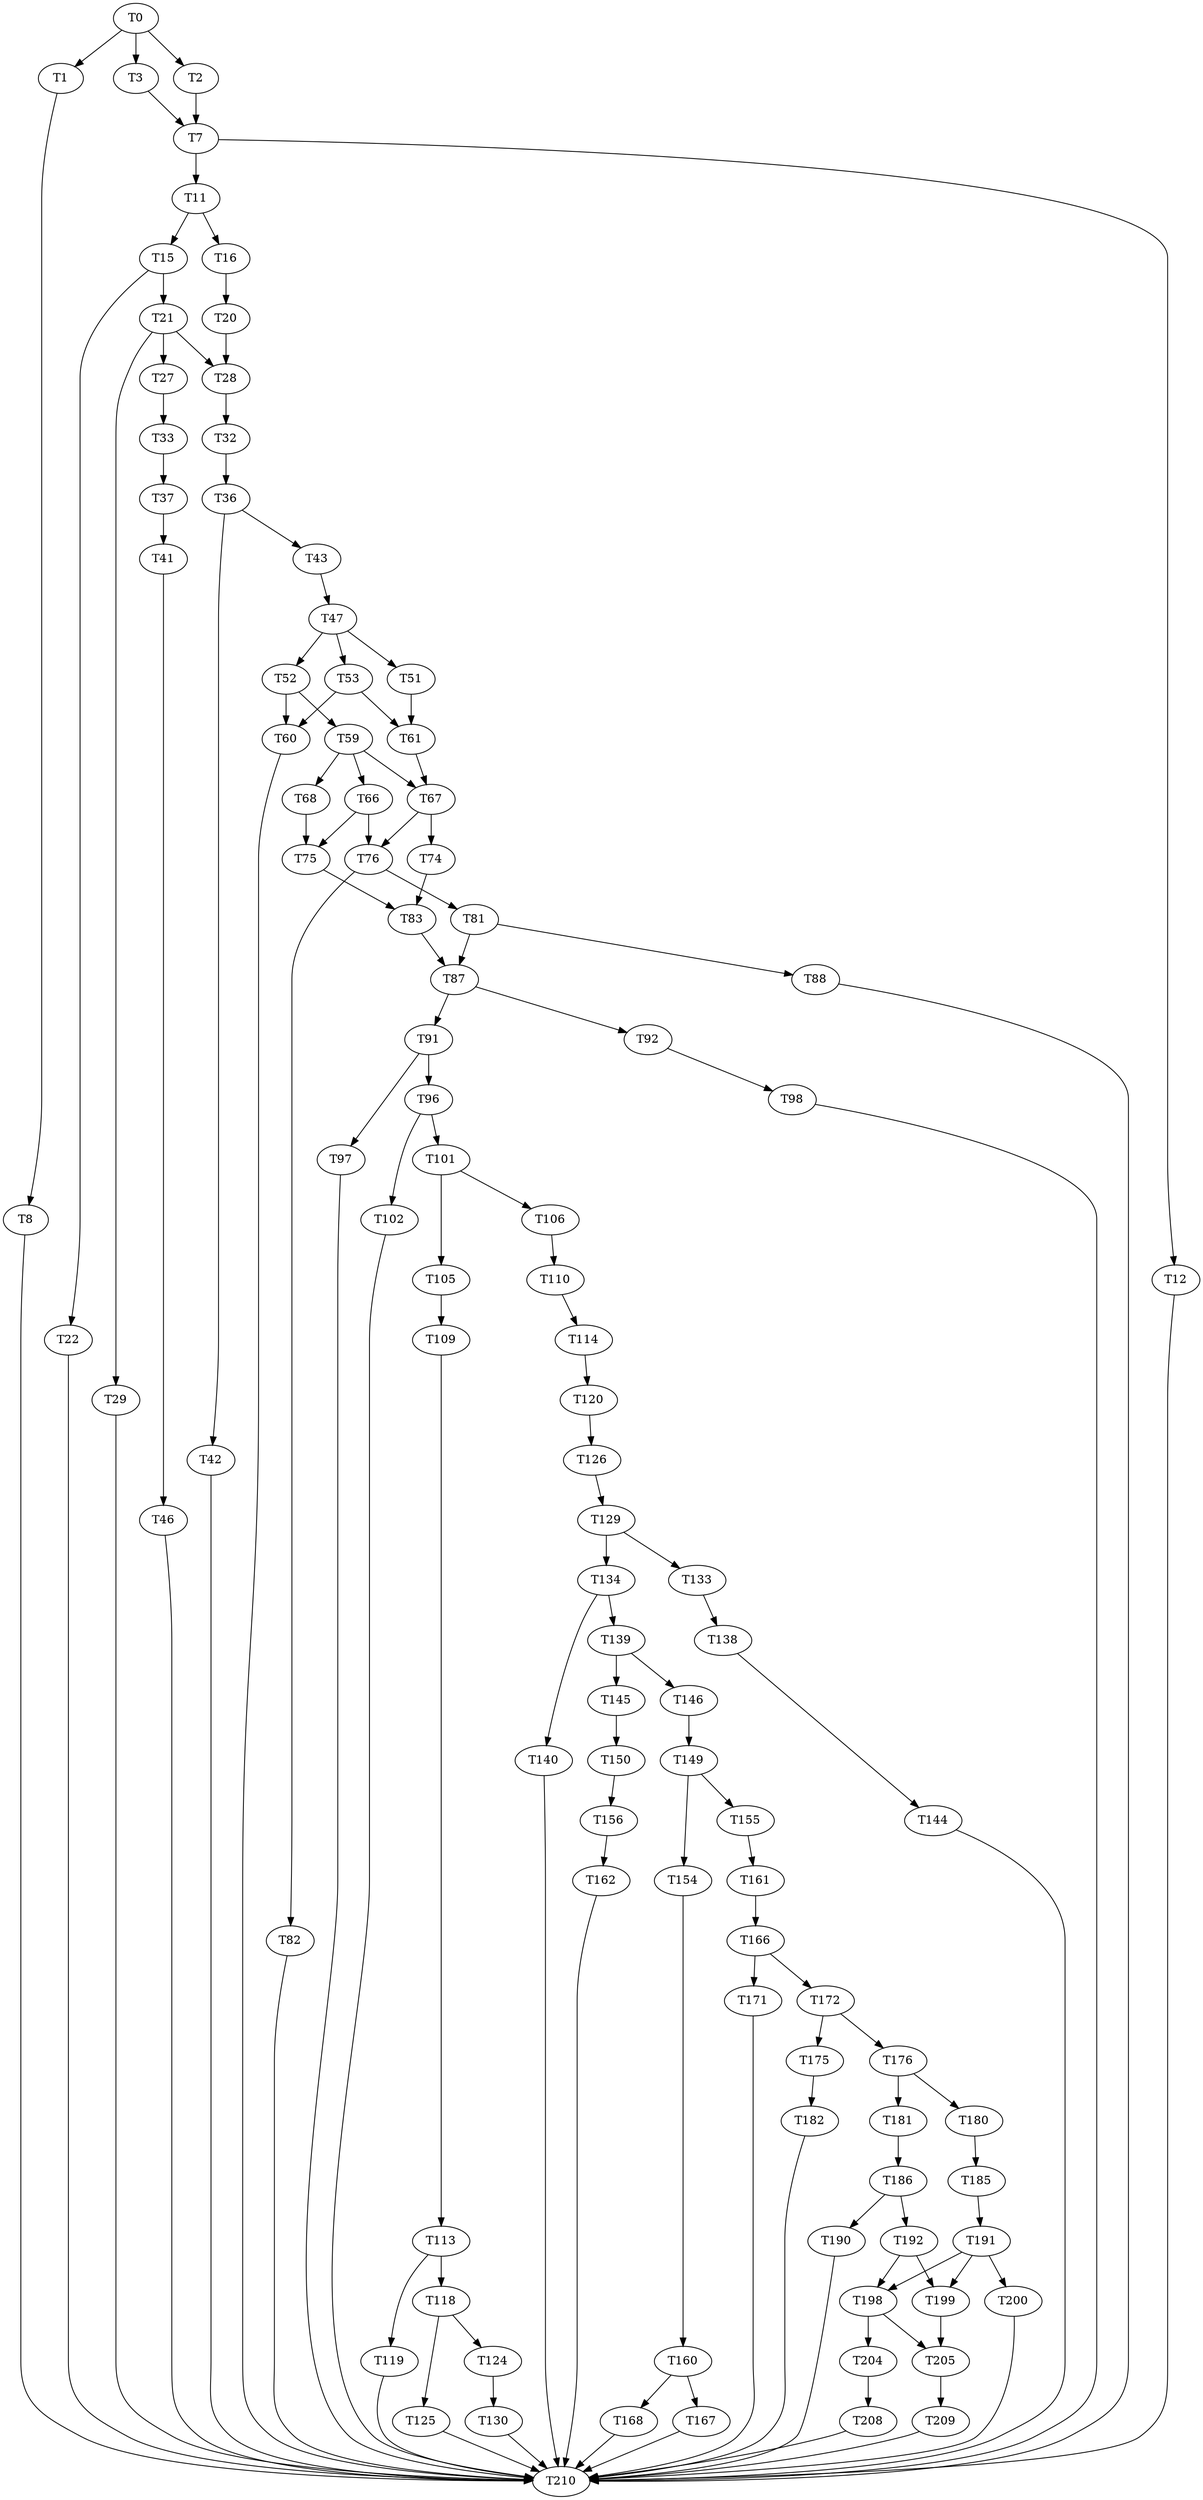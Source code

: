 digraph DAG_Schedule {
  T0 [size="1", overhead="0.0", color="black"]
  T0 -> T1 [size="1", color="black"]
  T0 -> T2 [size="1", color="black"]
  T0 -> T3 [size="1", color="black"]
  T1 [size="6", overhead="0.19", color="black"]
  T1 -> T8 [size="6", color="black"]
  T2 [size="877", overhead="0.16", color="black"]
  T2 -> T7 [size="877", color="black"]
  T3 [size="55", overhead="0.11", color="black"]
  T3 -> T7 [size="55", color="black"]
  T7 [size="550", overhead="0.16", color="black"]
  T7 -> T12 [size="550", color="black"]
  T7 -> T11 [size="550", color="black"]
  T8 [size="1261", overhead="0.05", color="black"]
  T8 -> T210 [size="1261", color="black"]
  T11 [size="302", overhead="0.13", color="black"]
  T11 -> T15 [size="302", color="black"]
  T11 -> T16 [size="302", color="black"]
  T12 [size="550", overhead="0.11", color="black"]
  T12 -> T210 [size="550", color="black"]
  T15 [size="29", overhead="0.12", color="black"]
  T15 -> T22 [size="29", color="black"]
  T15 -> T21 [size="29", color="black"]
  T16 [size="314", overhead="0.04", color="black"]
  T16 -> T20 [size="314", color="black"]
  T20 [size="550", overhead="0.14", color="black"]
  T20 -> T28 [size="550", color="black"]
  T21 [size="29", overhead="0.17", color="black"]
  T21 -> T29 [size="29", color="black"]
  T21 -> T28 [size="29", color="black"]
  T21 -> T27 [size="29", color="black"]
  T22 [size="1074", overhead="0.06", color="black"]
  T22 -> T210 [size="1074", color="black"]
  T27 [size="581", overhead="0.08", color="black"]
  T27 -> T33 [size="581", color="black"]
  T28 [size="368", overhead="0.12", color="black"]
  T28 -> T32 [size="368", color="black"]
  T29 [size="503", overhead="0.11", color="black"]
  T29 -> T210 [size="503", color="black"]
  T32 [size="783", overhead="0.04", color="black"]
  T32 -> T36 [size="783", color="black"]
  T33 [size="5", overhead="0.2", color="black"]
  T33 -> T37 [size="5", color="black"]
  T36 [size="5", overhead="0.18", color="black"]
  T36 -> T43 [size="5", color="black"]
  T36 -> T42 [size="5", color="black"]
  T37 [size="57", overhead="0.12", color="black"]
  T37 -> T41 [size="57", color="black"]
  T41 [size="40", overhead="0.09", color="black"]
  T41 -> T46 [size="40", color="black"]
  T42 [size="30", overhead="0.13", color="black"]
  T42 -> T210 [size="30", color="black"]
  T43 [size="201", overhead="0.06", color="black"]
  T43 -> T47 [size="201", color="black"]
  T46 [size="85", overhead="0.18", color="black"]
  T46 -> T210 [size="85", color="black"]
  T47 [size="34", overhead="0.05", color="black"]
  T47 -> T51 [size="34", color="black"]
  T47 -> T53 [size="34", color="black"]
  T47 -> T52 [size="34", color="black"]
  T51 [size="187", overhead="0.02", color="black"]
  T51 -> T61 [size="187", color="black"]
  T52 [size="398", overhead="0.14", color="black"]
  T52 -> T60 [size="398", color="black"]
  T52 -> T59 [size="398", color="black"]
  T53 [size="18", overhead="0.04", color="black"]
  T53 -> T60 [size="18", color="black"]
  T53 -> T61 [size="18", color="black"]
  T59 [size="6", overhead="0.02", color="black"]
  T59 -> T68 [size="6", color="black"]
  T59 -> T67 [size="6", color="black"]
  T59 -> T66 [size="6", color="black"]
  T60 [size="12", overhead="0.18", color="black"]
  T60 -> T210 [size="12", color="black"]
  T61 [size="131", overhead="0.0", color="black"]
  T61 -> T67 [size="131", color="black"]
  T66 [size="368", overhead="0.03", color="black"]
  T66 -> T75 [size="368", color="black"]
  T66 -> T76 [size="368", color="black"]
  T67 [size="439", overhead="0.03", color="black"]
  T67 -> T74 [size="439", color="black"]
  T67 -> T76 [size="439", color="black"]
  T68 [size="470", overhead="0.09", color="black"]
  T68 -> T75 [size="470", color="black"]
  T74 [size="783", overhead="0.02", color="black"]
  T74 -> T83 [size="783", color="black"]
  T75 [size="786", overhead="0.11", color="black"]
  T75 -> T83 [size="786", color="black"]
  T76 [size="297", overhead="0.17", color="black"]
  T76 -> T81 [size="297", color="black"]
  T76 -> T82 [size="297", color="black"]
  T81 [size="9", overhead="0.15", color="black"]
  T81 -> T87 [size="9", color="black"]
  T81 -> T88 [size="9", color="black"]
  T82 [size="3", overhead="0.18", color="black"]
  T82 -> T210 [size="3", color="black"]
  T83 [size="550", overhead="0.03", color="black"]
  T83 -> T87 [size="550", color="black"]
  T87 [size="9", overhead="0.02", color="black"]
  T87 -> T91 [size="9", color="black"]
  T87 -> T92 [size="9", color="black"]
  T88 [size="8", overhead="0.12", color="black"]
  T88 -> T210 [size="8", color="black"]
  T91 [size="69", overhead="0.08", color="black"]
  T91 -> T96 [size="69", color="black"]
  T91 -> T97 [size="69", color="black"]
  T92 [size="760", overhead="0.16", color="black"]
  T92 -> T98 [size="760", color="black"]
  T96 [size="144", overhead="0.1", color="black"]
  T96 -> T102 [size="144", color="black"]
  T96 -> T101 [size="144", color="black"]
  T97 [size="1074", overhead="0.14", color="black"]
  T97 -> T210 [size="1074", color="black"]
  T98 [size="232", overhead="0.13", color="black"]
  T98 -> T210 [size="232", color="black"]
  T101 [size="98", overhead="0.18", color="black"]
  T101 -> T105 [size="98", color="black"]
  T101 -> T106 [size="98", color="black"]
  T102 [size="368", overhead="0.03", color="black"]
  T102 -> T210 [size="368", color="black"]
  T105 [size="846", overhead="0.09", color="black"]
  T105 -> T109 [size="846", color="black"]
  T106 [size="9", overhead="0.2", color="black"]
  T106 -> T110 [size="9", color="black"]
  T109 [size="5", overhead="0.04", color="black"]
  T109 -> T113 [size="5", color="black"]
  T110 [size="9", overhead="0.05", color="black"]
  T110 -> T114 [size="9", color="black"]
  T113 [size="1074", overhead="0.11", color="black"]
  T113 -> T118 [size="1074", color="black"]
  T113 -> T119 [size="1074", color="black"]
  T114 [size="277", overhead="0.04", color="black"]
  T114 -> T120 [size="277", color="black"]
  T118 [size="862", overhead="0.18", color="black"]
  T118 -> T124 [size="862", color="black"]
  T118 -> T125 [size="862", color="black"]
  T119 [size="114", overhead="0.2", color="black"]
  T119 -> T210 [size="114", color="black"]
  T120 [size="5", overhead="0.18", color="black"]
  T120 -> T126 [size="5", color="black"]
  T124 [size="134", overhead="0.04", color="black"]
  T124 -> T130 [size="134", color="black"]
  T125 [size="7", overhead="0.17", color="black"]
  T125 -> T210 [size="7", color="black"]
  T126 [size="42", overhead="0.1", color="black"]
  T126 -> T129 [size="42", color="black"]
  T129 [size="590", overhead="0.08", color="black"]
  T129 -> T134 [size="590", color="black"]
  T129 -> T133 [size="590", color="black"]
  T130 [size="134", overhead="0.18", color="black"]
  T130 -> T210 [size="134", color="black"]
  T133 [size="29", overhead="0.02", color="black"]
  T133 -> T138 [size="29", color="black"]
  T134 [size="550", overhead="0.15", color="black"]
  T134 -> T140 [size="550", color="black"]
  T134 -> T139 [size="550", color="black"]
  T138 [size="389", overhead="0.04", color="black"]
  T138 -> T144 [size="389", color="black"]
  T139 [size="28", overhead="0.01", color="black"]
  T139 -> T145 [size="28", color="black"]
  T139 -> T146 [size="28", color="black"]
  T140 [size="550", overhead="0.06", color="black"]
  T140 -> T210 [size="550", color="black"]
  T144 [size="81", overhead="0.12", color="black"]
  T144 -> T210 [size="81", color="black"]
  T145 [size="747", overhead="0.11", color="black"]
  T145 -> T150 [size="747", color="black"]
  T146 [size="306", overhead="0.16", color="black"]
  T146 -> T149 [size="306", color="black"]
  T149 [size="8", overhead="0.03", color="black"]
  T149 -> T155 [size="8", color="black"]
  T149 -> T154 [size="8", color="black"]
  T150 [size="94", overhead="0.05", color="black"]
  T150 -> T156 [size="94", color="black"]
  T154 [size="3", overhead="0.17", color="black"]
  T154 -> T160 [size="3", color="black"]
  T155 [size="21", overhead="0.16", color="black"]
  T155 -> T161 [size="21", color="black"]
  T156 [size="29", overhead="0.0", color="black"]
  T156 -> T162 [size="29", color="black"]
  T160 [size="107", overhead="0.19", color="black"]
  T160 -> T168 [size="107", color="black"]
  T160 -> T167 [size="107", color="black"]
  T161 [size="568", overhead="0.09", color="black"]
  T161 -> T166 [size="568", color="black"]
  T162 [size="279", overhead="0.18", color="black"]
  T162 -> T210 [size="279", color="black"]
  T166 [size="12", overhead="0.11", color="black"]
  T166 -> T172 [size="12", color="black"]
  T166 -> T171 [size="12", color="black"]
  T167 [size="550", overhead="0.16", color="black"]
  T167 -> T210 [size="550", color="black"]
  T168 [size="232", overhead="0.18", color="black"]
  T168 -> T210 [size="232", color="black"]
  T171 [size="13", overhead="0.18", color="black"]
  T171 -> T210 [size="13", color="black"]
  T172 [size="83", overhead="0.07", color="black"]
  T172 -> T176 [size="83", color="black"]
  T172 -> T175 [size="83", color="black"]
  T175 [size="5", overhead="0.11", color="black"]
  T175 -> T182 [size="5", color="black"]
  T176 [size="29", overhead="0.15", color="black"]
  T176 -> T181 [size="29", color="black"]
  T176 -> T180 [size="29", color="black"]
  T180 [size="232", overhead="0.14", color="black"]
  T180 -> T185 [size="232", color="black"]
  T181 [size="368", overhead="0.18", color="black"]
  T181 -> T186 [size="368", color="black"]
  T182 [size="1", overhead="0.09", color="black"]
  T182 -> T210 [size="1", color="black"]
  T185 [size="205", overhead="0.05", color="black"]
  T185 -> T191 [size="205", color="black"]
  T186 [size="235", overhead="0.17", color="black"]
  T186 -> T192 [size="235", color="black"]
  T186 -> T190 [size="235", color="black"]
  T190 [size="783", overhead="0.13", color="black"]
  T190 -> T210 [size="783", color="black"]
  T191 [size="788", overhead="0.06", color="black"]
  T191 -> T200 [size="788", color="black"]
  T191 -> T198 [size="788", color="black"]
  T191 -> T199 [size="788", color="black"]
  T192 [size="12", overhead="0.03", color="black"]
  T192 -> T199 [size="12", color="black"]
  T192 -> T198 [size="12", color="black"]
  T198 [size="69", overhead="0.02", color="black"]
  T198 -> T204 [size="69", color="black"]
  T198 -> T205 [size="69", color="black"]
  T199 [size="599", overhead="0.08", color="black"]
  T199 -> T205 [size="599", color="black"]
  T200 [size="150", overhead="0.02", color="black"]
  T200 -> T210 [size="150", color="black"]
  T204 [size="15", overhead="0.04", color="black"]
  T204 -> T208 [size="15", color="black"]
  T205 [size="550", overhead="0.08", color="black"]
  T205 -> T209 [size="550", color="black"]
  T208 [size="182", overhead="0.19", color="black"]
  T208 -> T210 [size="182", color="black"]
  T209 [size="29", overhead="0.09", color="black"]
  T209 -> T210 [size="29", color="black"]
  T210 [size="1", overhead="0.0", color="black"]
}
